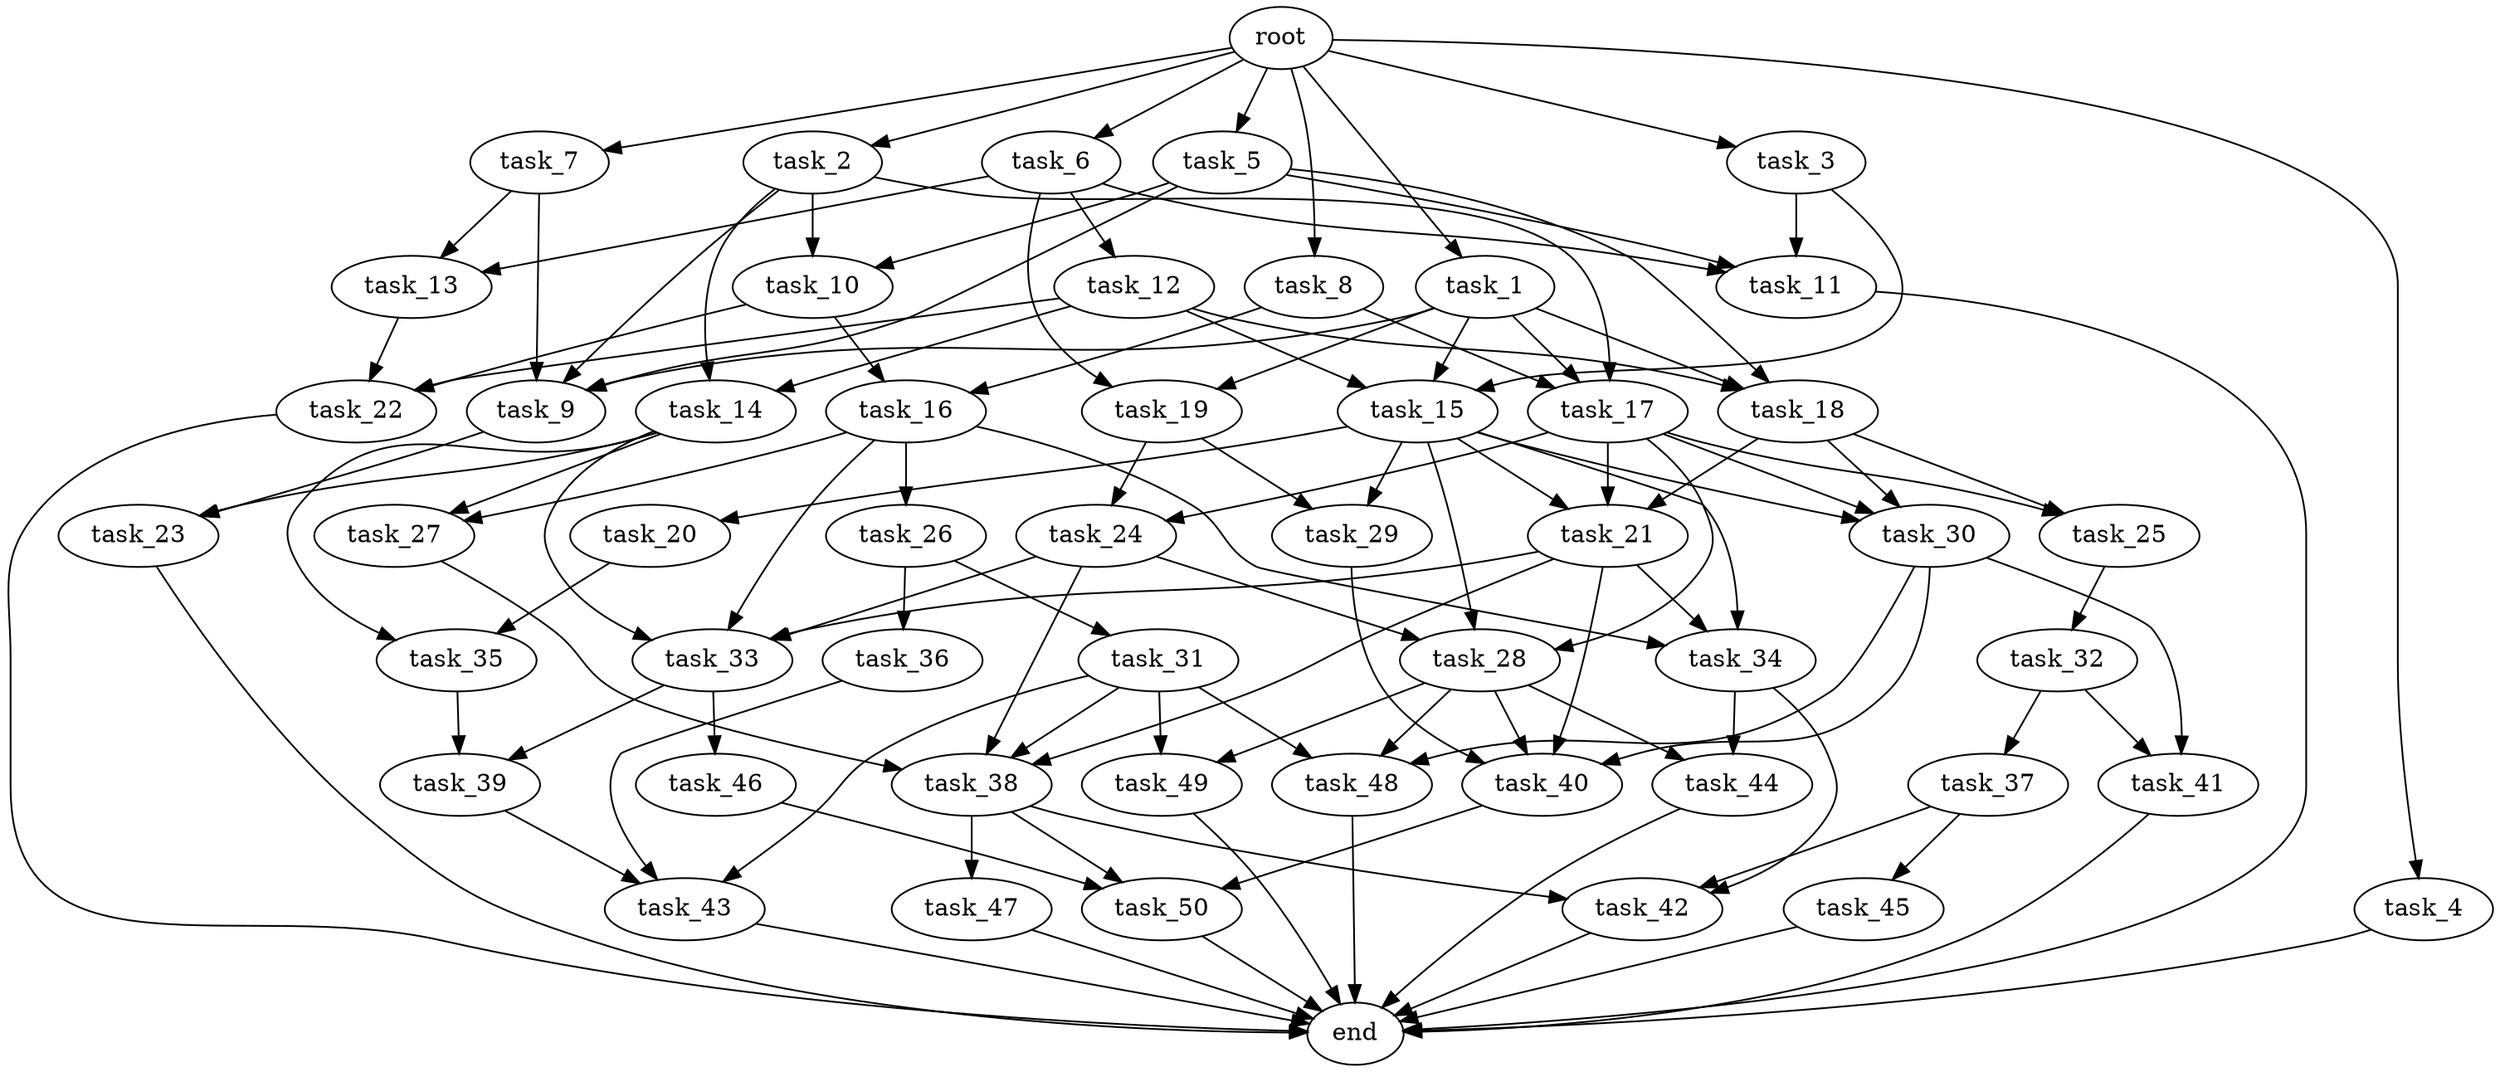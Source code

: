 digraph G {
  task_27 [size="1.909737e+10"];
  task_6 [size="8.496032e+10"];
  task_31 [size="8.596189e+10"];
  task_12 [size="2.432203e+10"];
  task_24 [size="4.350690e+10"];
  task_2 [size="2.693132e+09"];
  task_42 [size="4.186209e+10"];
  task_50 [size="3.628799e+10"];
  task_14 [size="4.266839e+09"];
  task_9 [size="4.051549e+10"];
  task_22 [size="5.709533e+09"];
  root [size="0.000000e+00"];
  task_10 [size="9.997109e+10"];
  task_21 [size="2.931355e+10"];
  task_8 [size="5.983670e+10"];
  task_34 [size="5.428762e+10"];
  task_11 [size="4.666499e+10"];
  task_48 [size="6.960030e+10"];
  task_19 [size="3.740802e+09"];
  task_13 [size="2.162346e+10"];
  task_40 [size="8.948794e+10"];
  task_28 [size="6.357653e+10"];
  task_30 [size="9.889497e+10"];
  task_7 [size="3.930349e+10"];
  task_45 [size="1.558409e+10"];
  task_37 [size="5.554916e+10"];
  task_32 [size="1.304173e+09"];
  task_29 [size="8.695633e+10"];
  task_26 [size="2.217102e+10"];
  task_47 [size="8.695065e+09"];
  task_5 [size="2.948773e+10"];
  task_23 [size="7.450894e+10"];
  task_25 [size="7.839840e+10"];
  task_18 [size="1.037571e+10"];
  task_39 [size="1.109186e+10"];
  task_49 [size="8.897719e+10"];
  task_20 [size="8.340840e+10"];
  task_36 [size="9.755634e+10"];
  task_3 [size="3.597991e+10"];
  task_46 [size="4.848476e+10"];
  task_41 [size="5.721744e+10"];
  task_35 [size="3.084395e+10"];
  task_17 [size="6.842968e+10"];
  task_33 [size="2.235483e+10"];
  task_16 [size="8.846231e+10"];
  task_4 [size="4.207511e+10"];
  task_15 [size="2.246341e+10"];
  task_38 [size="1.611615e+10"];
  end [size="0.000000e+00"];
  task_1 [size="7.531980e+08"];
  task_44 [size="8.018383e+10"];
  task_43 [size="9.637164e+10"];

  task_27 -> task_38 [size="4.029038e+07"];
  task_6 -> task_19 [size="1.870401e+07"];
  task_6 -> task_13 [size="1.081173e+08"];
  task_6 -> task_11 [size="1.555500e+08"];
  task_6 -> task_12 [size="2.432203e+08"];
  task_31 -> task_38 [size="4.029038e+07"];
  task_31 -> task_48 [size="2.320010e+08"];
  task_31 -> task_43 [size="3.212388e+08"];
  task_31 -> task_49 [size="4.448859e+08"];
  task_12 -> task_14 [size="2.133420e+07"];
  task_12 -> task_18 [size="3.458570e+07"];
  task_12 -> task_15 [size="7.487802e+07"];
  task_12 -> task_22 [size="1.903178e+07"];
  task_24 -> task_38 [size="4.029038e+07"];
  task_24 -> task_33 [size="5.588707e+07"];
  task_24 -> task_28 [size="2.119218e+08"];
  task_2 -> task_14 [size="2.133420e+07"];
  task_2 -> task_9 [size="1.012887e+08"];
  task_2 -> task_17 [size="2.280989e+08"];
  task_2 -> task_10 [size="4.998555e+08"];
  task_42 -> end [size="1.000000e-12"];
  task_50 -> end [size="1.000000e-12"];
  task_14 -> task_35 [size="1.542197e+08"];
  task_14 -> task_27 [size="9.548684e+07"];
  task_14 -> task_23 [size="3.725447e+08"];
  task_14 -> task_33 [size="5.588707e+07"];
  task_9 -> task_23 [size="3.725447e+08"];
  task_22 -> end [size="1.000000e-12"];
  root -> task_5 [size="1.000000e-12"];
  root -> task_6 [size="1.000000e-12"];
  root -> task_3 [size="1.000000e-12"];
  root -> task_4 [size="1.000000e-12"];
  root -> task_2 [size="1.000000e-12"];
  root -> task_8 [size="1.000000e-12"];
  root -> task_7 [size="1.000000e-12"];
  root -> task_1 [size="1.000000e-12"];
  task_10 -> task_16 [size="4.423116e+08"];
  task_10 -> task_22 [size="1.903178e+07"];
  task_21 -> task_38 [size="4.029038e+07"];
  task_21 -> task_34 [size="1.809587e+08"];
  task_21 -> task_33 [size="5.588707e+07"];
  task_21 -> task_40 [size="2.237199e+08"];
  task_8 -> task_16 [size="4.423116e+08"];
  task_8 -> task_17 [size="2.280989e+08"];
  task_34 -> task_42 [size="1.395403e+08"];
  task_34 -> task_44 [size="4.009191e+08"];
  task_11 -> end [size="1.000000e-12"];
  task_48 -> end [size="1.000000e-12"];
  task_19 -> task_24 [size="2.175345e+08"];
  task_19 -> task_29 [size="4.347817e+08"];
  task_13 -> task_22 [size="1.903178e+07"];
  task_40 -> task_50 [size="1.209600e+08"];
  task_28 -> task_49 [size="4.448859e+08"];
  task_28 -> task_48 [size="2.320010e+08"];
  task_28 -> task_40 [size="2.237199e+08"];
  task_28 -> task_44 [size="4.009191e+08"];
  task_30 -> task_41 [size="2.860872e+08"];
  task_30 -> task_48 [size="2.320010e+08"];
  task_30 -> task_40 [size="2.237199e+08"];
  task_7 -> task_9 [size="1.012887e+08"];
  task_7 -> task_13 [size="1.081173e+08"];
  task_45 -> end [size="1.000000e-12"];
  task_37 -> task_42 [size="1.395403e+08"];
  task_37 -> task_45 [size="1.558409e+08"];
  task_32 -> task_41 [size="2.860872e+08"];
  task_32 -> task_37 [size="5.554916e+08"];
  task_29 -> task_40 [size="2.237199e+08"];
  task_26 -> task_36 [size="9.755634e+08"];
  task_26 -> task_31 [size="8.596189e+08"];
  task_47 -> end [size="1.000000e-12"];
  task_5 -> task_9 [size="1.012887e+08"];
  task_5 -> task_18 [size="3.458570e+07"];
  task_5 -> task_11 [size="1.555500e+08"];
  task_5 -> task_10 [size="4.998555e+08"];
  task_23 -> end [size="1.000000e-12"];
  task_25 -> task_32 [size="1.304173e+07"];
  task_18 -> task_30 [size="3.296499e+08"];
  task_18 -> task_25 [size="3.919920e+08"];
  task_18 -> task_21 [size="9.771183e+07"];
  task_39 -> task_43 [size="3.212388e+08"];
  task_49 -> end [size="1.000000e-12"];
  task_20 -> task_35 [size="1.542197e+08"];
  task_36 -> task_43 [size="3.212388e+08"];
  task_3 -> task_15 [size="7.487802e+07"];
  task_3 -> task_11 [size="1.555500e+08"];
  task_46 -> task_50 [size="1.209600e+08"];
  task_41 -> end [size="1.000000e-12"];
  task_35 -> task_39 [size="5.545929e+07"];
  task_17 -> task_24 [size="2.175345e+08"];
  task_17 -> task_21 [size="9.771183e+07"];
  task_17 -> task_25 [size="3.919920e+08"];
  task_17 -> task_28 [size="2.119218e+08"];
  task_17 -> task_30 [size="3.296499e+08"];
  task_33 -> task_39 [size="5.545929e+07"];
  task_33 -> task_46 [size="4.848476e+08"];
  task_16 -> task_26 [size="2.217102e+08"];
  task_16 -> task_27 [size="9.548684e+07"];
  task_16 -> task_33 [size="5.588707e+07"];
  task_16 -> task_34 [size="1.809587e+08"];
  task_4 -> end [size="1.000000e-12"];
  task_15 -> task_29 [size="4.347817e+08"];
  task_15 -> task_28 [size="2.119218e+08"];
  task_15 -> task_21 [size="9.771183e+07"];
  task_15 -> task_30 [size="3.296499e+08"];
  task_15 -> task_34 [size="1.809587e+08"];
  task_15 -> task_20 [size="8.340840e+08"];
  task_38 -> task_50 [size="1.209600e+08"];
  task_38 -> task_47 [size="8.695065e+07"];
  task_38 -> task_42 [size="1.395403e+08"];
  task_1 -> task_9 [size="1.012887e+08"];
  task_1 -> task_19 [size="1.870401e+07"];
  task_1 -> task_17 [size="2.280989e+08"];
  task_1 -> task_15 [size="7.487802e+07"];
  task_1 -> task_18 [size="3.458570e+07"];
  task_44 -> end [size="1.000000e-12"];
  task_43 -> end [size="1.000000e-12"];
}
